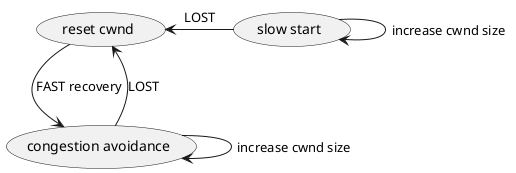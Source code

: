 @startuml
(slow start) -> (slow start) : increase cwnd size
(slow start) -l-> (reset cwnd) : LOST
(reset cwnd) -d-> (congestion avoidance) : FAST recovery
(congestion avoidance) -u-> (reset cwnd) : LOST
(congestion avoidance) -d-> (congestion avoidance) : increase cwnd size
@enduml